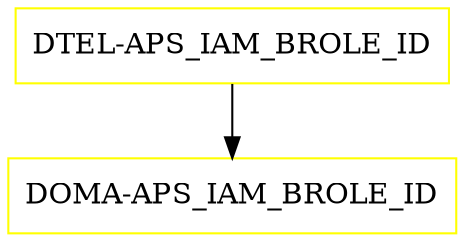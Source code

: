 digraph G {
  "DTEL-APS_IAM_BROLE_ID" [shape=box,color=yellow];
  "DOMA-APS_IAM_BROLE_ID" [shape=box,color=yellow,URL="./DOMA_APS_IAM_BROLE_ID.html"];
  "DTEL-APS_IAM_BROLE_ID" -> "DOMA-APS_IAM_BROLE_ID";
}
